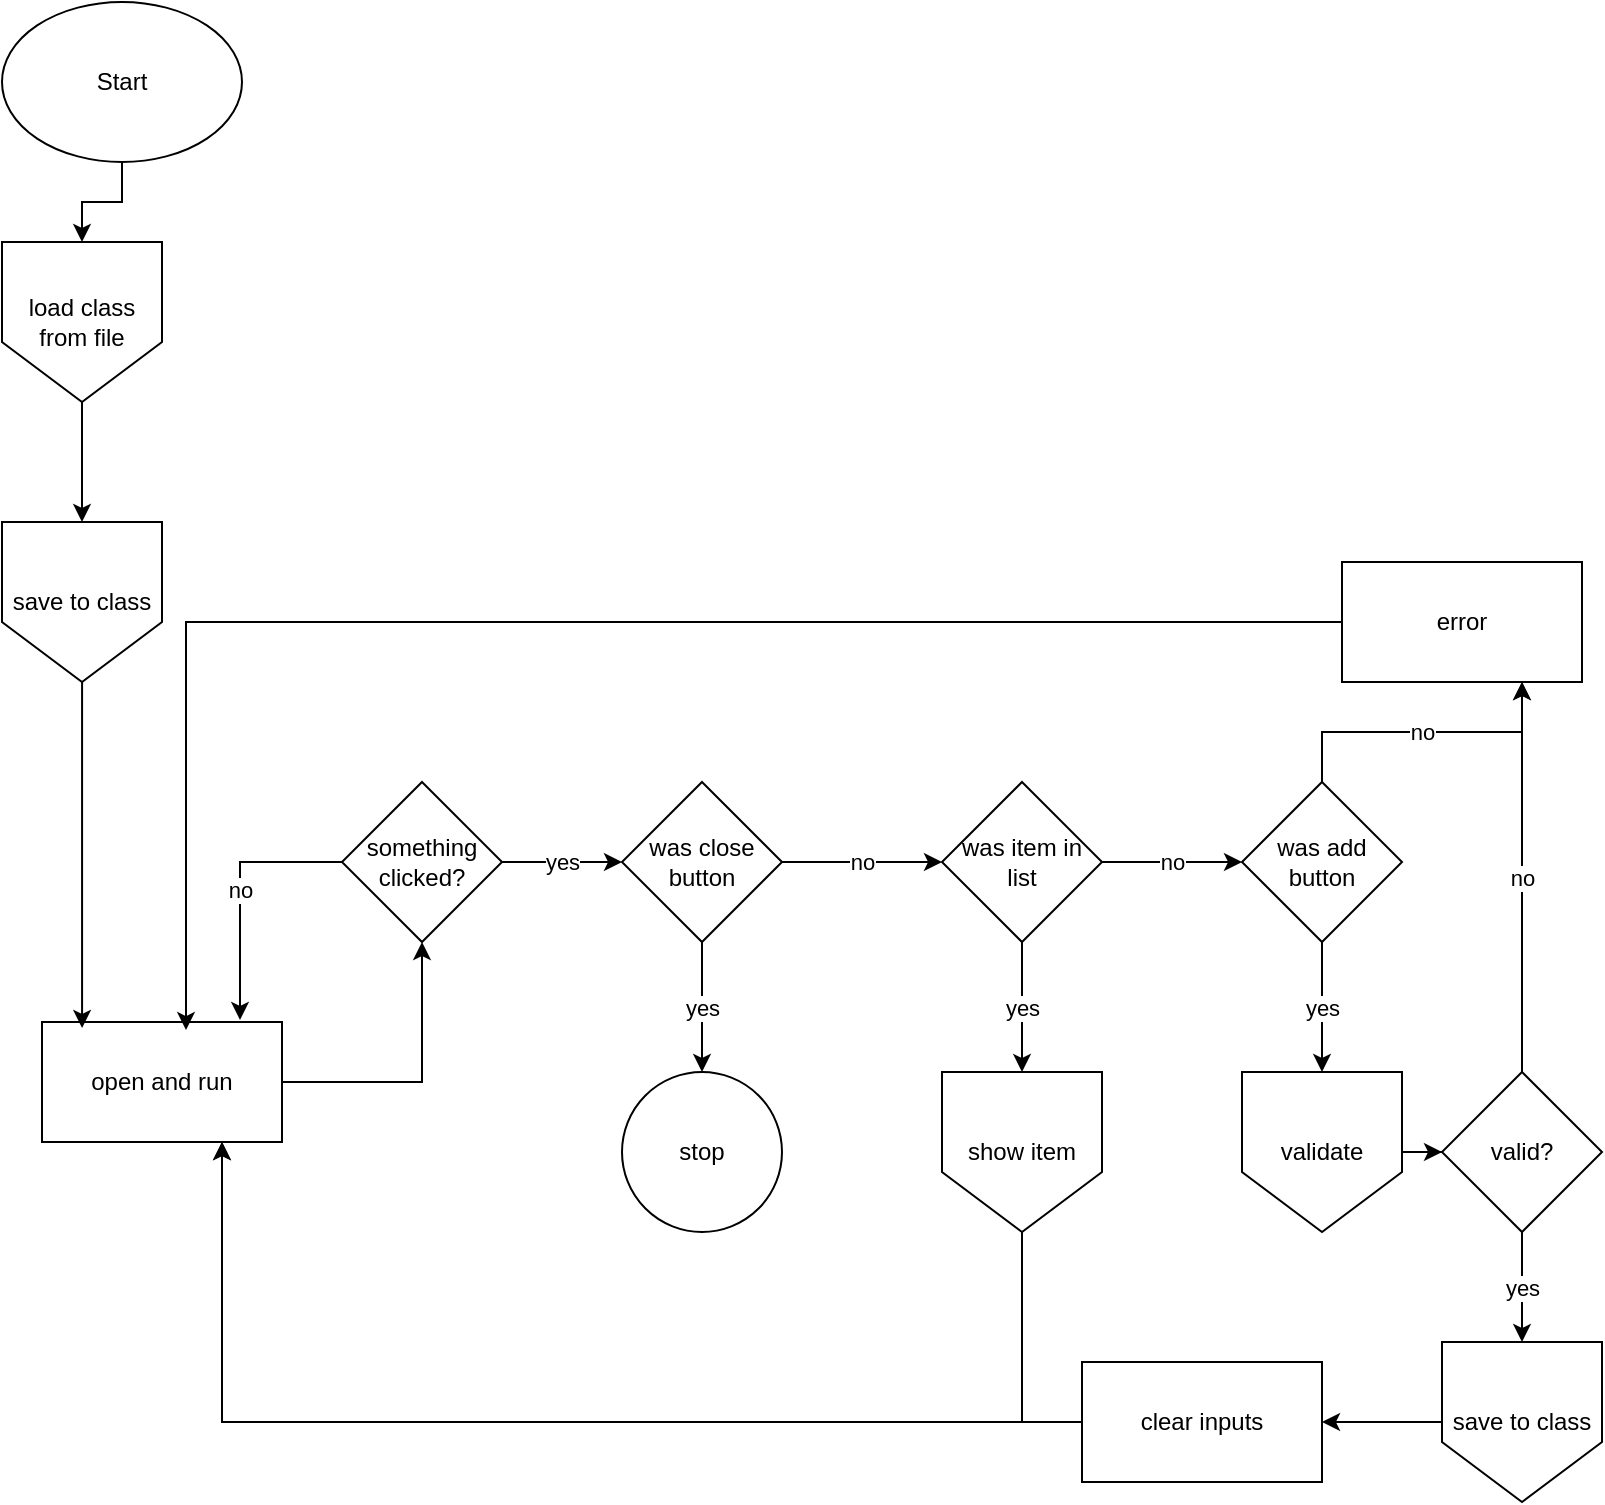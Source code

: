 <mxfile version="27.0.2">
  <diagram name="UI" id="n6Wm4xatbLt7hEbNFKrT">
    <mxGraphModel dx="1396" dy="819" grid="1" gridSize="10" guides="1" tooltips="1" connect="1" arrows="1" fold="1" page="1" pageScale="1" pageWidth="827" pageHeight="1169" math="0" shadow="0">
      <root>
        <mxCell id="0" />
        <mxCell id="1" parent="0" />
        <mxCell id="B7CaAKGS244gTqRFP_1R-26" style="edgeStyle=orthogonalEdgeStyle;rounded=0;orthogonalLoop=1;jettySize=auto;html=1;entryX=0.5;entryY=0;entryDx=0;entryDy=0;" parent="1" source="Y77Rjj0uk_8qPPd0dGQJ-2" target="kZCumKLu32Ii8R4TfgAC-2" edge="1">
          <mxGeometry relative="1" as="geometry" />
        </mxCell>
        <mxCell id="Y77Rjj0uk_8qPPd0dGQJ-2" value="Start" style="ellipse;whiteSpace=wrap;html=1;" parent="1" vertex="1">
          <mxGeometry width="120" height="80" as="geometry" />
        </mxCell>
        <mxCell id="B7CaAKGS244gTqRFP_1R-6" value="" style="edgeStyle=orthogonalEdgeStyle;rounded=0;orthogonalLoop=1;jettySize=auto;html=1;" parent="1" source="kZCumKLu32Ii8R4TfgAC-2" target="kZCumKLu32Ii8R4TfgAC-4" edge="1">
          <mxGeometry relative="1" as="geometry" />
        </mxCell>
        <mxCell id="kZCumKLu32Ii8R4TfgAC-2" value="load class from file" style="shape=offPageConnector;whiteSpace=wrap;html=1;" parent="1" vertex="1">
          <mxGeometry y="120" width="80" height="80" as="geometry" />
        </mxCell>
        <mxCell id="kZCumKLu32Ii8R4TfgAC-4" value="save to class" style="shape=offPageConnector;whiteSpace=wrap;html=1;" parent="1" vertex="1">
          <mxGeometry y="260" width="80" height="80" as="geometry" />
        </mxCell>
        <mxCell id="B7CaAKGS244gTqRFP_1R-2" style="edgeStyle=orthogonalEdgeStyle;rounded=0;orthogonalLoop=1;jettySize=auto;html=1;entryX=0.5;entryY=1;entryDx=0;entryDy=0;" parent="1" source="kZCumKLu32Ii8R4TfgAC-6" target="kZCumKLu32Ii8R4TfgAC-38" edge="1">
          <mxGeometry relative="1" as="geometry" />
        </mxCell>
        <mxCell id="kZCumKLu32Ii8R4TfgAC-6" value="open and run" style="rounded=0;whiteSpace=wrap;html=1;" parent="1" vertex="1">
          <mxGeometry x="20" y="510" width="120" height="60" as="geometry" />
        </mxCell>
        <mxCell id="B7CaAKGS244gTqRFP_1R-11" value="no" style="edgeStyle=orthogonalEdgeStyle;rounded=0;orthogonalLoop=1;jettySize=auto;html=1;" parent="1" source="kZCumKLu32Ii8R4TfgAC-35" target="kZCumKLu32Ii8R4TfgAC-47" edge="1">
          <mxGeometry relative="1" as="geometry" />
        </mxCell>
        <mxCell id="B7CaAKGS244gTqRFP_1R-13" value="yes" style="edgeStyle=orthogonalEdgeStyle;rounded=0;orthogonalLoop=1;jettySize=auto;html=1;" parent="1" source="kZCumKLu32Ii8R4TfgAC-35" target="kZCumKLu32Ii8R4TfgAC-39" edge="1">
          <mxGeometry relative="1" as="geometry" />
        </mxCell>
        <mxCell id="kZCumKLu32Ii8R4TfgAC-35" value="was close button" style="rhombus;whiteSpace=wrap;html=1;" parent="1" vertex="1">
          <mxGeometry x="310" y="390" width="80" height="80" as="geometry" />
        </mxCell>
        <mxCell id="B7CaAKGS244gTqRFP_1R-10" value="yes" style="edgeStyle=orthogonalEdgeStyle;rounded=0;orthogonalLoop=1;jettySize=auto;html=1;" parent="1" source="kZCumKLu32Ii8R4TfgAC-38" target="kZCumKLu32Ii8R4TfgAC-35" edge="1">
          <mxGeometry relative="1" as="geometry" />
        </mxCell>
        <mxCell id="kZCumKLu32Ii8R4TfgAC-38" value="something clicked?" style="rhombus;whiteSpace=wrap;html=1;" parent="1" vertex="1">
          <mxGeometry x="170" y="390" width="80" height="80" as="geometry" />
        </mxCell>
        <mxCell id="kZCumKLu32Ii8R4TfgAC-39" value="stop" style="ellipse;whiteSpace=wrap;html=1;aspect=fixed;" parent="1" vertex="1">
          <mxGeometry x="310" y="535" width="80" height="80" as="geometry" />
        </mxCell>
        <mxCell id="B7CaAKGS244gTqRFP_1R-12" value="no" style="edgeStyle=orthogonalEdgeStyle;rounded=0;orthogonalLoop=1;jettySize=auto;html=1;" parent="1" source="kZCumKLu32Ii8R4TfgAC-47" target="kZCumKLu32Ii8R4TfgAC-53" edge="1">
          <mxGeometry relative="1" as="geometry" />
        </mxCell>
        <mxCell id="B7CaAKGS244gTqRFP_1R-15" value="yes" style="edgeStyle=orthogonalEdgeStyle;rounded=0;orthogonalLoop=1;jettySize=auto;html=1;" parent="1" source="kZCumKLu32Ii8R4TfgAC-47" target="B7CaAKGS244gTqRFP_1R-14" edge="1">
          <mxGeometry relative="1" as="geometry" />
        </mxCell>
        <mxCell id="kZCumKLu32Ii8R4TfgAC-47" value="was item in list" style="rhombus;whiteSpace=wrap;html=1;" parent="1" vertex="1">
          <mxGeometry x="470" y="390" width="80" height="80" as="geometry" />
        </mxCell>
        <mxCell id="B7CaAKGS244gTqRFP_1R-21" value="yes" style="edgeStyle=orthogonalEdgeStyle;rounded=0;orthogonalLoop=1;jettySize=auto;html=1;" parent="1" source="kZCumKLu32Ii8R4TfgAC-53" target="kZCumKLu32Ii8R4TfgAC-55" edge="1">
          <mxGeometry relative="1" as="geometry" />
        </mxCell>
        <mxCell id="B7CaAKGS244gTqRFP_1R-24" value="no" style="edgeStyle=orthogonalEdgeStyle;rounded=0;orthogonalLoop=1;jettySize=auto;html=1;entryX=0.75;entryY=1;entryDx=0;entryDy=0;" parent="1" source="kZCumKLu32Ii8R4TfgAC-53" target="kZCumKLu32Ii8R4TfgAC-63" edge="1">
          <mxGeometry relative="1" as="geometry" />
        </mxCell>
        <mxCell id="kZCumKLu32Ii8R4TfgAC-53" value="was add button" style="rhombus;whiteSpace=wrap;html=1;" parent="1" vertex="1">
          <mxGeometry x="620" y="390" width="80" height="80" as="geometry" />
        </mxCell>
        <mxCell id="B7CaAKGS244gTqRFP_1R-22" value="" style="edgeStyle=orthogonalEdgeStyle;rounded=0;orthogonalLoop=1;jettySize=auto;html=1;" parent="1" source="kZCumKLu32Ii8R4TfgAC-55" target="kZCumKLu32Ii8R4TfgAC-56" edge="1">
          <mxGeometry relative="1" as="geometry" />
        </mxCell>
        <mxCell id="kZCumKLu32Ii8R4TfgAC-55" value="validate" style="shape=offPageConnector;whiteSpace=wrap;html=1;" parent="1" vertex="1">
          <mxGeometry x="620" y="535" width="80" height="80" as="geometry" />
        </mxCell>
        <mxCell id="B7CaAKGS244gTqRFP_1R-23" value="no" style="edgeStyle=orthogonalEdgeStyle;rounded=0;orthogonalLoop=1;jettySize=auto;html=1;" parent="1" source="kZCumKLu32Ii8R4TfgAC-56" target="kZCumKLu32Ii8R4TfgAC-63" edge="1">
          <mxGeometry relative="1" as="geometry">
            <Array as="points">
              <mxPoint x="760" y="310" />
            </Array>
          </mxGeometry>
        </mxCell>
        <mxCell id="B7CaAKGS244gTqRFP_1R-30" value="yes" style="edgeStyle=orthogonalEdgeStyle;rounded=0;orthogonalLoop=1;jettySize=auto;html=1;" parent="1" source="kZCumKLu32Ii8R4TfgAC-56" target="kZCumKLu32Ii8R4TfgAC-59" edge="1">
          <mxGeometry relative="1" as="geometry" />
        </mxCell>
        <mxCell id="kZCumKLu32Ii8R4TfgAC-56" value="valid?" style="rhombus;whiteSpace=wrap;html=1;" parent="1" vertex="1">
          <mxGeometry x="720" y="535" width="80" height="80" as="geometry" />
        </mxCell>
        <mxCell id="B7CaAKGS244gTqRFP_1R-31" value="" style="edgeStyle=orthogonalEdgeStyle;rounded=0;orthogonalLoop=1;jettySize=auto;html=1;" parent="1" source="kZCumKLu32Ii8R4TfgAC-59" target="kZCumKLu32Ii8R4TfgAC-61" edge="1">
          <mxGeometry relative="1" as="geometry" />
        </mxCell>
        <mxCell id="kZCumKLu32Ii8R4TfgAC-59" value="save to class" style="shape=offPageConnector;whiteSpace=wrap;html=1;" parent="1" vertex="1">
          <mxGeometry x="720" y="670" width="80" height="80" as="geometry" />
        </mxCell>
        <mxCell id="B7CaAKGS244gTqRFP_1R-32" style="edgeStyle=orthogonalEdgeStyle;rounded=0;orthogonalLoop=1;jettySize=auto;html=1;entryX=0.75;entryY=1;entryDx=0;entryDy=0;" parent="1" source="kZCumKLu32Ii8R4TfgAC-61" target="kZCumKLu32Ii8R4TfgAC-6" edge="1">
          <mxGeometry relative="1" as="geometry" />
        </mxCell>
        <mxCell id="kZCumKLu32Ii8R4TfgAC-61" value="clear inputs" style="rounded=0;whiteSpace=wrap;html=1;" parent="1" vertex="1">
          <mxGeometry x="540" y="680" width="120" height="60" as="geometry" />
        </mxCell>
        <mxCell id="kZCumKLu32Ii8R4TfgAC-63" value="error" style="rounded=0;whiteSpace=wrap;html=1;" parent="1" vertex="1">
          <mxGeometry x="670" y="280" width="120" height="60" as="geometry" />
        </mxCell>
        <mxCell id="B7CaAKGS244gTqRFP_1R-4" value="no" style="edgeStyle=orthogonalEdgeStyle;rounded=0;orthogonalLoop=1;jettySize=auto;html=1;entryX=0.825;entryY=-0.017;entryDx=0;entryDy=0;entryPerimeter=0;" parent="1" source="kZCumKLu32Ii8R4TfgAC-38" target="kZCumKLu32Ii8R4TfgAC-6" edge="1">
          <mxGeometry relative="1" as="geometry" />
        </mxCell>
        <mxCell id="7sLSsDHUebJ9q8Q5fzuF-1" style="edgeStyle=orthogonalEdgeStyle;rounded=0;orthogonalLoop=1;jettySize=auto;html=1;entryX=0.75;entryY=1;entryDx=0;entryDy=0;" edge="1" parent="1" source="B7CaAKGS244gTqRFP_1R-14" target="kZCumKLu32Ii8R4TfgAC-6">
          <mxGeometry relative="1" as="geometry">
            <Array as="points">
              <mxPoint x="510" y="710" />
              <mxPoint x="110" y="710" />
            </Array>
          </mxGeometry>
        </mxCell>
        <mxCell id="B7CaAKGS244gTqRFP_1R-14" value="show item" style="shape=offPageConnector;whiteSpace=wrap;html=1;" parent="1" vertex="1">
          <mxGeometry x="470" y="535" width="80" height="80" as="geometry" />
        </mxCell>
        <mxCell id="B7CaAKGS244gTqRFP_1R-28" style="edgeStyle=orthogonalEdgeStyle;rounded=0;orthogonalLoop=1;jettySize=auto;html=1;entryX=0.167;entryY=0.05;entryDx=0;entryDy=0;entryPerimeter=0;" parent="1" source="kZCumKLu32Ii8R4TfgAC-4" target="kZCumKLu32Ii8R4TfgAC-6" edge="1">
          <mxGeometry relative="1" as="geometry" />
        </mxCell>
        <mxCell id="B7CaAKGS244gTqRFP_1R-29" style="edgeStyle=orthogonalEdgeStyle;rounded=0;orthogonalLoop=1;jettySize=auto;html=1;entryX=0.6;entryY=0.067;entryDx=0;entryDy=0;entryPerimeter=0;" parent="1" source="kZCumKLu32Ii8R4TfgAC-63" target="kZCumKLu32Ii8R4TfgAC-6" edge="1">
          <mxGeometry relative="1" as="geometry">
            <Array as="points">
              <mxPoint x="92" y="310" />
            </Array>
          </mxGeometry>
        </mxCell>
      </root>
    </mxGraphModel>
  </diagram>
</mxfile>
